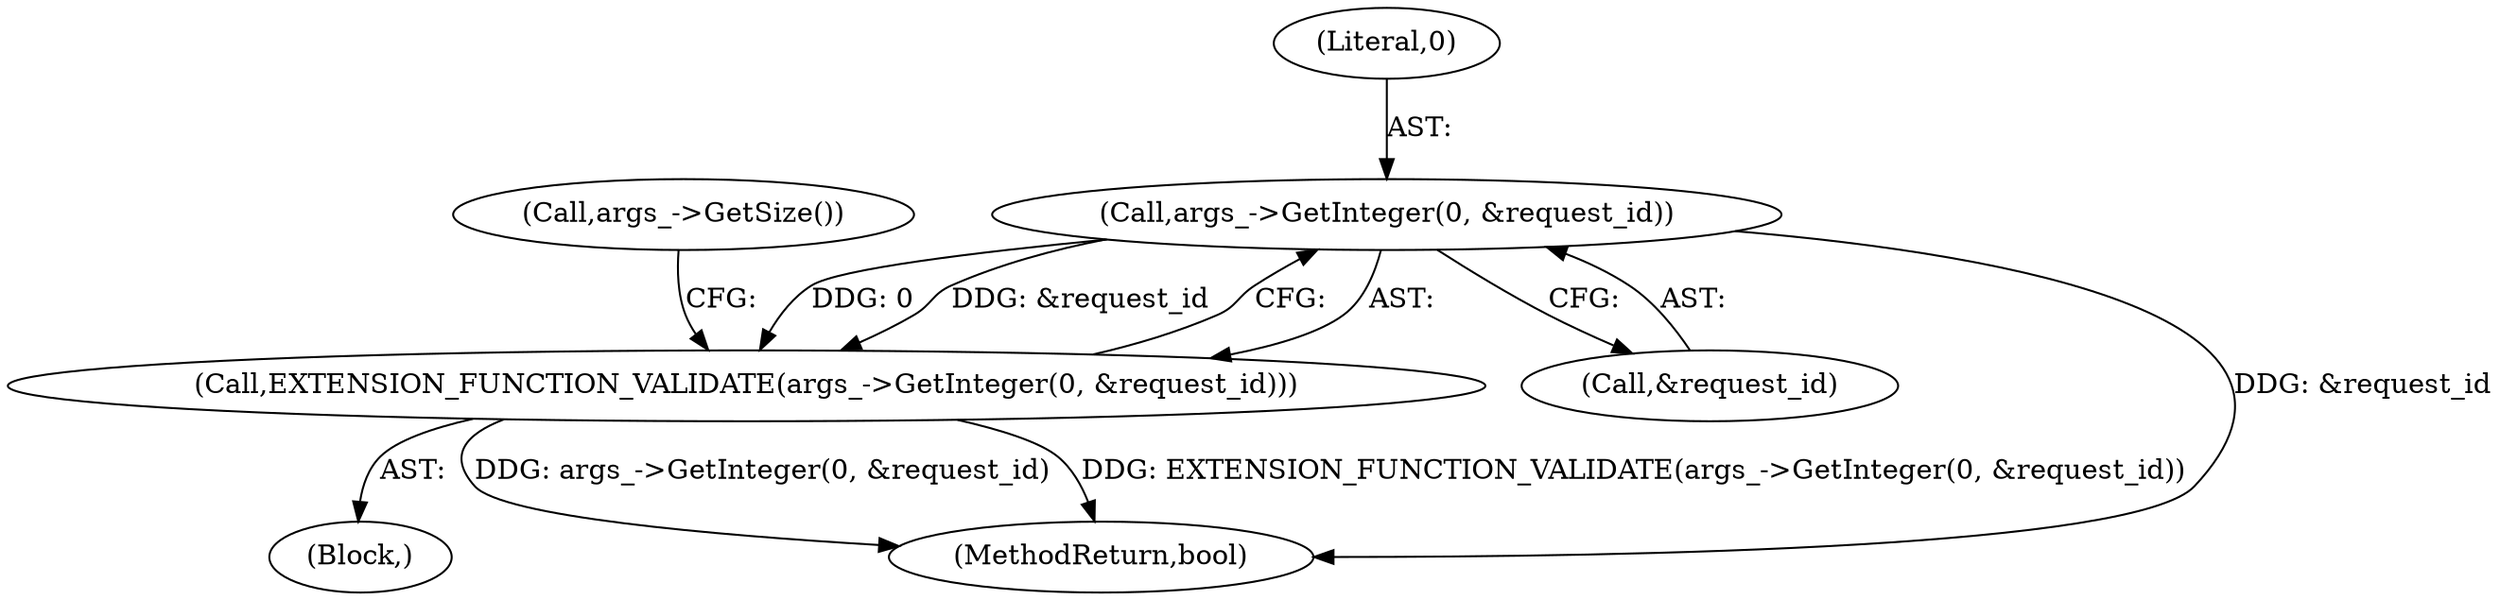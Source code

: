 digraph "1_Chrome_c63f2b7fe4fe2977f858a8e36d5f48db17eff2e7_12@del" {
"1000105" [label="(Call,args_->GetInteger(0, &request_id))"];
"1000104" [label="(Call,EXTENSION_FUNCTION_VALIDATE(args_->GetInteger(0, &request_id)))"];
"1000105" [label="(Call,args_->GetInteger(0, &request_id))"];
"1000111" [label="(Call,args_->GetSize())"];
"1000107" [label="(Call,&request_id)"];
"1000106" [label="(Literal,0)"];
"1000104" [label="(Call,EXTENSION_FUNCTION_VALIDATE(args_->GetInteger(0, &request_id)))"];
"1000123" [label="(MethodReturn,bool)"];
"1000101" [label="(Block,)"];
"1000105" -> "1000104"  [label="AST: "];
"1000105" -> "1000107"  [label="CFG: "];
"1000106" -> "1000105"  [label="AST: "];
"1000107" -> "1000105"  [label="AST: "];
"1000104" -> "1000105"  [label="CFG: "];
"1000105" -> "1000123"  [label="DDG: &request_id"];
"1000105" -> "1000104"  [label="DDG: 0"];
"1000105" -> "1000104"  [label="DDG: &request_id"];
"1000104" -> "1000101"  [label="AST: "];
"1000111" -> "1000104"  [label="CFG: "];
"1000104" -> "1000123"  [label="DDG: EXTENSION_FUNCTION_VALIDATE(args_->GetInteger(0, &request_id))"];
"1000104" -> "1000123"  [label="DDG: args_->GetInteger(0, &request_id)"];
}
